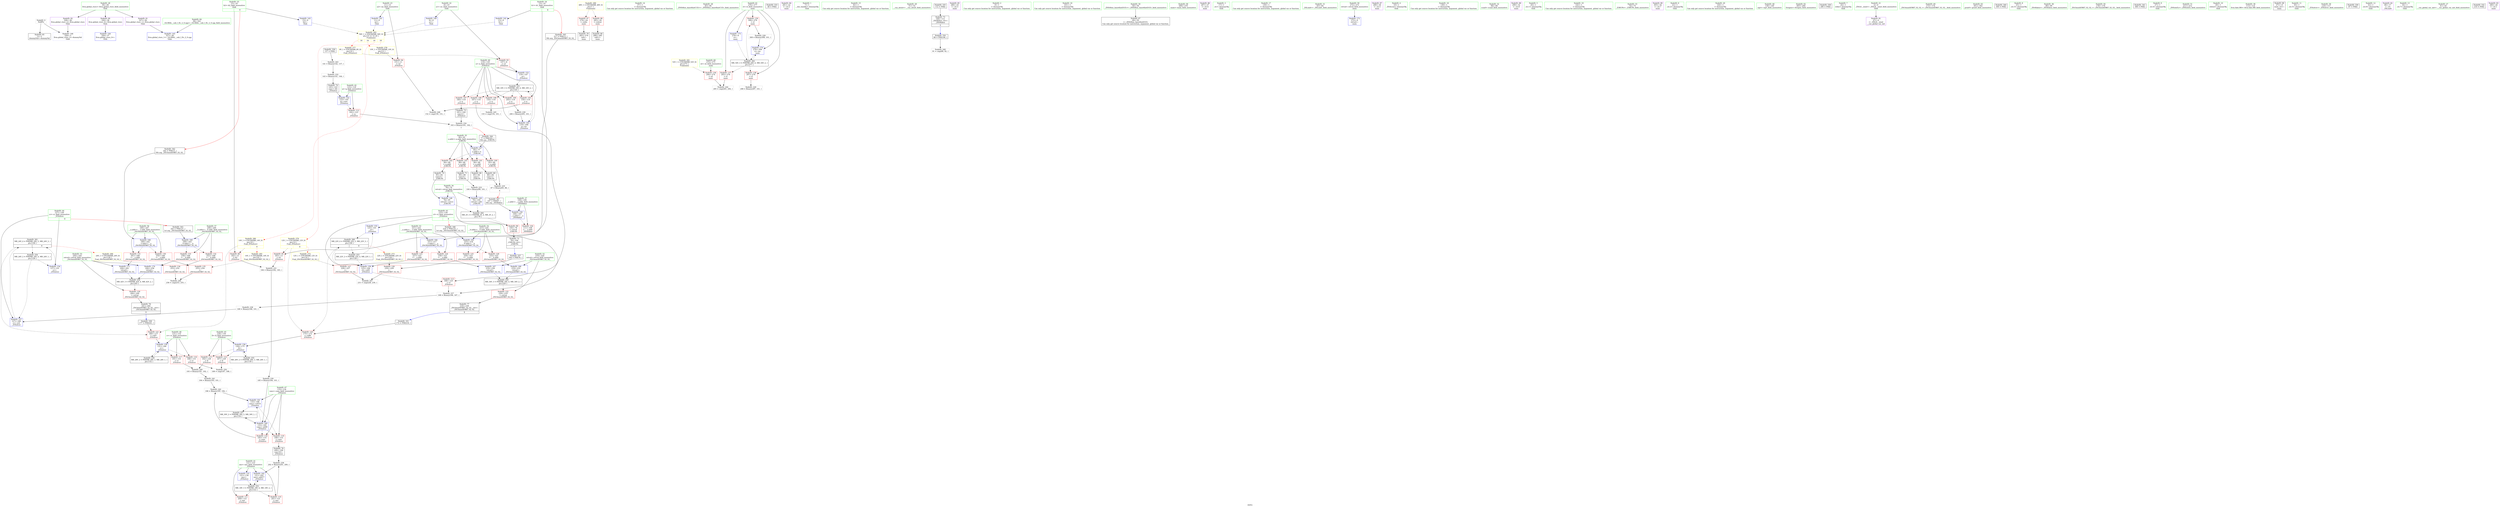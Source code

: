 digraph "SVFG" {
	label="SVFG";

	Node0x5628cc4ac730 [shape=record,color=grey,label="{NodeID: 0\nNullPtr}"];
	Node0x5628cc4ac730 -> Node0x5628cc4c8d60[style=solid];
	Node0x5628cc4ac730 -> Node0x5628cc4ce160[style=solid];
	Node0x5628cc4f45f0 [shape=record,color=black,label="{NodeID: 346\n218 = PHI(125, )\n1st arg _ZSt3maxIiERKT_S2_S2_ }"];
	Node0x5628cc4f45f0 -> Node0x5628cc4cf100[style=solid];
	Node0x5628cc4c6ec0 [shape=record,color=red,label="{NodeID: 97\n279\<--24\n\<--stdin\nmain\n}"];
	Node0x5628cc4c6ec0 -> Node0x5628cc4c9920[style=solid];
	Node0x5628cc4c4e00 [shape=record,color=green,label="{NodeID: 14\n37\<--1\n\<--dummyObj\nCan only get source location for instruction, argument, global var or function.}"];
	Node0x5628cc4e3430 [shape=record,color=yellow,style=double,label="{NodeID: 277\n8V_1 = ENCHI(MR_8V_0)\npts\{10 \}\nFun[_Z5Solvev]}"];
	Node0x5628cc4e3430 -> Node0x5628cc4ca510[style=dashed];
	Node0x5628cc4c7a20 [shape=record,color=red,label="{NodeID: 111\n209\<--121\n\<--ans\n_Z5Solvev\n}"];
	Node0x5628cc4c5c00 [shape=record,color=green,label="{NodeID: 28\n45\<--46\n_ZNSt8ios_base4InitC1Ev\<--_ZNSt8ios_base4InitC1Ev_field_insensitive\n}"];
	Node0x5628cc4e40d0 [shape=record,color=yellow,style=double,label="{NodeID: 291\n52V_1 = ENCHI(MR_52V_0)\npts\{275 \}\nFun[main]}"];
	Node0x5628cc4e40d0 -> Node0x5628cc4cd820[style=dashed];
	Node0x5628cc4ccf30 [shape=record,color=red,label="{NodeID: 125\n229\<--223\n\<--__b.addr\n_ZSt3maxIiERKT_S2_S2_\n}"];
	Node0x5628cc4ccf30 -> Node0x5628cc4cd1a0[style=solid];
	Node0x5628cc4c6910 [shape=record,color=green,label="{NodeID: 42\n123\<--124\nq\<--q_field_insensitive\n_Z5Solvev\n}"];
	Node0x5628cc4c6910 -> Node0x5628cc4c7af0[style=solid];
	Node0x5628cc4c6910 -> Node0x5628cc4ce670[style=solid];
	Node0x5628cc4cda90 [shape=record,color=red,label="{NodeID: 139\n308\<--276\n\<--it\nmain\n}"];
	Node0x5628cc4cda90 -> Node0x5628cc4d36a0[style=solid];
	Node0x5628cc4c8550 [shape=record,color=green,label="{NodeID: 56\n246\<--247\n__a.addr\<--__a.addr_field_insensitive\n_ZSt3minIiERKT_S2_S2_\n}"];
	Node0x5628cc4c8550 -> Node0x5628cc4cd340[style=solid];
	Node0x5628cc4c8550 -> Node0x5628cc4cd410[style=solid];
	Node0x5628cc4c8550 -> Node0x5628cc4cf370[style=solid];
	Node0x5628cc4d42a0 [shape=record,color=grey,label="{NodeID: 236\n169 = Binary(168, 101, )\n}"];
	Node0x5628cc4d42a0 -> Node0x5628cc4cea80[style=solid];
	Node0x5628cc4ce740 [shape=record,color=blue,label="{NodeID: 153\n119\<--147\na\<--\n_Z5Solvev\n}"];
	Node0x5628cc4ce740 -> Node0x5628cc4dd100[style=dashed];
	Node0x5628cc4c91d0 [shape=record,color=black,label="{NodeID: 70\n95\<--94\nconv2\<--\n_Z3RUPe\n}"];
	Node0x5628cc4c91d0 -> Node0x5628cc4ce330[style=solid];
	Node0x5628cc4f3340 [shape=record,color=black,label="{NodeID: 333\n48 = PHI()\n}"];
	Node0x5628cc4d57a0 [shape=record,color=grey,label="{NodeID: 250\n189 = cmp(187, 188, )\n}"];
	Node0x5628cc4cf2a0 [shape=record,color=blue,label="{NodeID: 167\n219\<--236\nretval\<--\n_ZSt3maxIiERKT_S2_S2_\n}"];
	Node0x5628cc4cf2a0 -> Node0x5628cc4df900[style=dashed];
	Node0x5628cc4c9d30 [shape=record,color=purple,label="{NodeID: 84\n281\<--22\n\<--.str.2\nmain\n}"];
	Node0x5628cc4c3ed0 [shape=record,color=green,label="{NodeID: 1\n7\<--1\n__dso_handle\<--dummyObj\nGlob }"];
	Node0x5628cc4f4730 [shape=record,color=black,label="{NodeID: 347\n107 = PHI(87, )\n0th arg _ZSt4fabse }"];
	Node0x5628cc4f4730 -> Node0x5628cc4ce4d0[style=solid];
	Node0x5628cc4e1200 [shape=record,color=black,label="{NodeID: 264\nMR_2V_3 = PHI(MR_2V_4, MR_2V_2, )\npts\{79 \}\n}"];
	Node0x5628cc4e1200 -> Node0x5628cc4c7060[style=dashed];
	Node0x5628cc4c6f90 [shape=record,color=red,label="{NodeID: 98\n285\<--29\n\<--stdout\nmain\n}"];
	Node0x5628cc4c6f90 -> Node0x5628cc4c99f0[style=solid];
	Node0x5628cc4c4f00 [shape=record,color=green,label="{NodeID: 15\n92\<--1\n\<--dummyObj\nCan only get source location for instruction, argument, global var or function.}"];
	Node0x5628cc4e3540 [shape=record,color=yellow,style=double,label="{NodeID: 278\n10V_1 = ENCHI(MR_10V_0)\npts\{12 \}\nFun[_Z5Solvev]}"];
	Node0x5628cc4e3540 -> Node0x5628cc4ca5e0[style=dashed];
	Node0x5628cc4c7af0 [shape=record,color=red,label="{NodeID: 112\n162\<--123\n\<--q\n_Z5Solvev\n}"];
	Node0x5628cc4c7af0 -> Node0x5628cc4d3fa0[style=solid];
	Node0x5628cc4c5d00 [shape=record,color=green,label="{NodeID: 29\n51\<--52\n__cxa_atexit\<--__cxa_atexit_field_insensitive\n}"];
	Node0x5628cc4cd000 [shape=record,color=red,label="{NodeID: 126\n233\<--223\n\<--__b.addr\n_ZSt3maxIiERKT_S2_S2_\n}"];
	Node0x5628cc4cd000 -> Node0x5628cc4cf1d0[style=solid];
	Node0x5628cc4c69e0 [shape=record,color=green,label="{NodeID: 43\n125\<--126\ncl\<--cl_field_insensitive\n_Z5Solvev\n|{|<s3>8}}"];
	Node0x5628cc4c69e0 -> Node0x5628cc4c7bc0[style=solid];
	Node0x5628cc4c69e0 -> Node0x5628cc4ce8e0[style=solid];
	Node0x5628cc4c69e0 -> Node0x5628cc4ce9b0[style=solid];
	Node0x5628cc4c69e0:s3 -> Node0x5628cc4f45f0[style=solid,color=red];
	Node0x5628cc4cdb60 [shape=record,color=blue,label="{NodeID: 140\n8\<--9\na1\<--\nGlob }"];
	Node0x5628cc4cdb60 -> Node0x5628cc4e4290[style=dashed];
	Node0x5628cc4c8620 [shape=record,color=green,label="{NodeID: 57\n248\<--249\n__b.addr\<--__b.addr_field_insensitive\n_ZSt3minIiERKT_S2_S2_\n}"];
	Node0x5628cc4c8620 -> Node0x5628cc4cd4e0[style=solid];
	Node0x5628cc4c8620 -> Node0x5628cc4cd5b0[style=solid];
	Node0x5628cc4c8620 -> Node0x5628cc4cf440[style=solid];
	Node0x5628cc4d4420 [shape=record,color=grey,label="{NodeID: 237\n168 = Binary(166, 167, )\n}"];
	Node0x5628cc4d4420 -> Node0x5628cc4d42a0[style=solid];
	Node0x5628cc4ce810 [shape=record,color=blue,label="{NodeID: 154\n127\<--101\ncr\<--\n_Z5Solvev\n}"];
	Node0x5628cc4ce810 -> Node0x5628cc4e0300[style=dashed];
	Node0x5628cc4c92a0 [shape=record,color=black,label="{NodeID: 71\n99\<--98\nconv3\<--\n_Z3RUPe\n}"];
	Node0x5628cc4c92a0 -> Node0x5628cc4d3e20[style=solid];
	Node0x5628cc4f3410 [shape=record,color=black,label="{NodeID: 334\n88 = PHI(106, )\n}"];
	Node0x5628cc4f3410 -> Node0x5628cc4d5620[style=solid];
	Node0x5628cc4dd100 [shape=record,color=black,label="{NodeID: 251\nMR_16V_3 = PHI(MR_16V_4, MR_16V_2, )\npts\{120 \}\n}"];
	Node0x5628cc4dd100 -> Node0x5628cc4c7540[style=dashed];
	Node0x5628cc4dd100 -> Node0x5628cc4c7610[style=dashed];
	Node0x5628cc4dd100 -> Node0x5628cc4c76e0[style=dashed];
	Node0x5628cc4dd100 -> Node0x5628cc4c77b0[style=dashed];
	Node0x5628cc4dd100 -> Node0x5628cc4c7880[style=dashed];
	Node0x5628cc4dd100 -> Node0x5628cc4cef60[style=dashed];
	Node0x5628cc4cf370 [shape=record,color=blue,label="{NodeID: 168\n246\<--242\n__a.addr\<--__a\n_ZSt3minIiERKT_S2_S2_\n}"];
	Node0x5628cc4cf370 -> Node0x5628cc4cd340[style=dashed];
	Node0x5628cc4cf370 -> Node0x5628cc4cd410[style=dashed];
	Node0x5628cc4c9e00 [shape=record,color=purple,label="{NodeID: 85\n286\<--25\n\<--.str.3\nmain\n}"];
	Node0x5628cc4c3f60 [shape=record,color=green,label="{NodeID: 2\n9\<--1\n\<--dummyObj\nCan only get source location for instruction, argument, global var or function.}"];
	Node0x5628cc4e1700 [shape=record,color=yellow,style=double,label="{NodeID: 265\n14V_1 = ENCHI(MR_14V_0)\npts\{16 \}\nFun[_ZSt3minIiERKT_S2_S2_]}"];
	Node0x5628cc4e1700 -> Node0x5628cc4cd750[style=dashed];
	Node0x5628cc4c7060 [shape=record,color=red,label="{NodeID: 99\n104\<--78\n\<--retval\n_Z3RUPe\n}"];
	Node0x5628cc4c7060 -> Node0x5628cc4c9370[style=solid];
	Node0x5628cc4c5000 [shape=record,color=green,label="{NodeID: 16\n101\<--1\n\<--dummyObj\nCan only get source location for instruction, argument, global var or function.}"];
	Node0x5628cc4e3620 [shape=record,color=yellow,style=double,label="{NodeID: 279\n12V_1 = ENCHI(MR_12V_0)\npts\{14 \}\nFun[_Z5Solvev]|{|<s2>8}}"];
	Node0x5628cc4e3620 -> Node0x5628cc4ca6b0[style=dashed];
	Node0x5628cc4e3620 -> Node0x5628cc4ccb20[style=dashed];
	Node0x5628cc4e3620:s2 -> Node0x5628cc4e2fa0[style=dashed,color=red];
	Node0x5628cc4c7bc0 [shape=record,color=red,label="{NodeID: 113\n166\<--125\n\<--cl\n_Z5Solvev\n}"];
	Node0x5628cc4c7bc0 -> Node0x5628cc4d4420[style=solid];
	Node0x5628cc4c5e00 [shape=record,color=green,label="{NodeID: 30\n50\<--56\n_ZNSt8ios_base4InitD1Ev\<--_ZNSt8ios_base4InitD1Ev_field_insensitive\n}"];
	Node0x5628cc4c5e00 -> Node0x5628cc4c8f30[style=solid];
	Node0x5628cc4e4290 [shape=record,color=yellow,style=double,label="{NodeID: 293\n56V_1 = ENCHI(MR_56V_0)\npts\{10 12 14 16 \}\nFun[main]|{<s0>16|<s1>16|<s2>16|<s3>16}}"];
	Node0x5628cc4e4290:s0 -> Node0x5628cc4e3430[style=dashed,color=red];
	Node0x5628cc4e4290:s1 -> Node0x5628cc4e3540[style=dashed,color=red];
	Node0x5628cc4e4290:s2 -> Node0x5628cc4e3620[style=dashed,color=red];
	Node0x5628cc4e4290:s3 -> Node0x5628cc4e3700[style=dashed,color=red];
	Node0x5628cc4cd0d0 [shape=record,color=red,label="{NodeID: 127\n228\<--227\n\<--\n_ZSt3maxIiERKT_S2_S2_\n}"];
	Node0x5628cc4cd0d0 -> Node0x5628cc4d5320[style=solid];
	Node0x5628cc4c6ab0 [shape=record,color=green,label="{NodeID: 44\n127\<--128\ncr\<--cr_field_insensitive\n_Z5Solvev\n|{|<s2>9}}"];
	Node0x5628cc4c6ab0 -> Node0x5628cc4ce810[style=solid];
	Node0x5628cc4c6ab0 -> Node0x5628cc4cea80[style=solid];
	Node0x5628cc4c6ab0:s2 -> Node0x5628cc4f4270[style=solid,color=red];
	Node0x5628cc4cdc60 [shape=record,color=blue,label="{NodeID: 141\n11\<--9\na2\<--\nGlob }"];
	Node0x5628cc4cdc60 -> Node0x5628cc4e4290[style=dashed];
	Node0x5628cc4c86f0 [shape=record,color=green,label="{NodeID: 58\n269\<--270\nmain\<--main_field_insensitive\n}"];
	Node0x5628cc4d45a0 [shape=record,color=grey,label="{NodeID: 238\n202 = Binary(201, 200, )\n}"];
	Node0x5628cc4d45a0 -> Node0x5628cc4cee90[style=solid];
	Node0x5628cc4ce8e0 [shape=record,color=blue,label="{NodeID: 155\n125\<--101\ncl\<--\n_Z5Solvev\n}"];
	Node0x5628cc4ce8e0 -> Node0x5628cc4dfe00[style=dashed];
	Node0x5628cc4c9370 [shape=record,color=black,label="{NodeID: 72\n76\<--104\n_Z3RUPe_ret\<--\n_Z3RUPe\n|{<s0>7}}"];
	Node0x5628cc4c9370:s0 -> Node0x5628cc4f3710[style=solid,color=blue];
	Node0x5628cc4f3570 [shape=record,color=black,label="{NodeID: 335\n112 = PHI()\n}"];
	Node0x5628cc4f3570 -> Node0x5628cc4c9440[style=solid];
	Node0x5628cc4dd600 [shape=record,color=black,label="{NodeID: 252\nMR_18V_3 = PHI(MR_18V_4, MR_18V_2, )\npts\{122 \}\n}"];
	Node0x5628cc4dd600 -> Node0x5628cc4c7950[style=dashed];
	Node0x5628cc4dd600 -> Node0x5628cc4c7a20[style=dashed];
	Node0x5628cc4dd600 -> Node0x5628cc4cee90[style=dashed];
	Node0x5628cc4cf440 [shape=record,color=blue,label="{NodeID: 169\n248\<--243\n__b.addr\<--__b\n_ZSt3minIiERKT_S2_S2_\n}"];
	Node0x5628cc4cf440 -> Node0x5628cc4cd4e0[style=dashed];
	Node0x5628cc4cf440 -> Node0x5628cc4cd5b0[style=dashed];
	Node0x5628cc4c9ed0 [shape=record,color=purple,label="{NodeID: 86\n287\<--27\n\<--.str.4\nmain\n}"];
	Node0x5628cc4c3ff0 [shape=record,color=green,label="{NodeID: 3\n17\<--1\n.str\<--dummyObj\nGlob }"];
	Node0x5628cc4e2220 [shape=record,color=yellow,style=double,label="{NodeID: 266\n24V_1 = ENCHI(MR_24V_0)\npts\{128 \}\nFun[_ZSt3minIiERKT_S2_S2_]}"];
	Node0x5628cc4e2220 -> Node0x5628cc4cd680[style=dashed];
	Node0x5628cc4c7130 [shape=record,color=red,label="{NodeID: 100\n83\<--80\n\<--a.addr\n_Z3RUPe\n}"];
	Node0x5628cc4c7130 -> Node0x5628cc4d4120[style=solid];
	Node0x5628cc4c5100 [shape=record,color=green,label="{NodeID: 17\n136\<--1\n\<--dummyObj\nCan only get source location for instruction, argument, global var or function.}"];
	Node0x5628cc4e3700 [shape=record,color=yellow,style=double,label="{NodeID: 280\n14V_1 = ENCHI(MR_14V_0)\npts\{16 \}\nFun[_Z5Solvev]|{|<s2>9}}"];
	Node0x5628cc4e3700 -> Node0x5628cc4c6df0[style=dashed];
	Node0x5628cc4e3700 -> Node0x5628cc4ccbf0[style=dashed];
	Node0x5628cc4e3700:s2 -> Node0x5628cc4e1700[style=dashed,color=red];
	Node0x5628cc4c7c90 [shape=record,color=red,label="{NodeID: 114\n187\<--129\n\<--ll\n_Z5Solvev\n}"];
	Node0x5628cc4c7c90 -> Node0x5628cc4d57a0[style=solid];
	Node0x5628cc4c5f00 [shape=record,color=green,label="{NodeID: 31\n63\<--64\n_Z4Loadv\<--_Z4Loadv_field_insensitive\n}"];
	Node0x5628cc4cd1a0 [shape=record,color=red,label="{NodeID: 128\n230\<--229\n\<--\n_ZSt3maxIiERKT_S2_S2_\n}"];
	Node0x5628cc4cd1a0 -> Node0x5628cc4d5320[style=solid];
	Node0x5628cc4c6b80 [shape=record,color=green,label="{NodeID: 45\n129\<--130\nll\<--ll_field_insensitive\n_Z5Solvev\n}"];
	Node0x5628cc4c6b80 -> Node0x5628cc4c7c90[style=solid];
	Node0x5628cc4c6b80 -> Node0x5628cc4c7d60[style=solid];
	Node0x5628cc4c6b80 -> Node0x5628cc4ceb50[style=solid];
	Node0x5628cc4cdd60 [shape=record,color=blue,label="{NodeID: 142\n13\<--9\nb1\<--\nGlob }"];
	Node0x5628cc4cdd60 -> Node0x5628cc4e4290[style=dashed];
	Node0x5628cc4c87f0 [shape=record,color=green,label="{NodeID: 59\n272\<--273\nretval\<--retval_field_insensitive\nmain\n}"];
	Node0x5628cc4c87f0 -> Node0x5628cc4cf6b0[style=solid];
	Node0x5628cc4d4720 [shape=record,color=grey,label="{NodeID: 239\n206 = Binary(205, 101, )\n}"];
	Node0x5628cc4d4720 -> Node0x5628cc4cef60[style=solid];
	Node0x5628cc4ce9b0 [shape=record,color=blue,label="{NodeID: 156\n125\<--164\ncl\<--call4\n_Z5Solvev\n}"];
	Node0x5628cc4ce9b0 -> Node0x5628cc4c7bc0[style=dashed];
	Node0x5628cc4ce9b0 -> Node0x5628cc4dfe00[style=dashed];
	Node0x5628cc4c9440 [shape=record,color=black,label="{NodeID: 73\n106\<--112\n_ZSt4fabse_ret\<--\n_ZSt4fabse\n|{<s0>4}}"];
	Node0x5628cc4c9440:s0 -> Node0x5628cc4f3410[style=solid,color=blue];
	Node0x5628cc4f3640 [shape=record,color=black,label="{NodeID: 336\n137 = PHI()\n}"];
	Node0x5628cc4f3640 -> Node0x5628cc4d4d20[style=solid];
	Node0x5628cc4ddb00 [shape=record,color=black,label="{NodeID: 253\nMR_22V_2 = PHI(MR_22V_4, MR_22V_1, )\npts\{126 \}\n}"];
	Node0x5628cc4ddb00 -> Node0x5628cc4ce8e0[style=dashed];
	Node0x5628cc4ddb00 -> Node0x5628cc4ce9b0[style=dashed];
	Node0x5628cc4cf510 [shape=record,color=blue,label="{NodeID: 170\n244\<--258\nretval\<--\n_ZSt3minIiERKT_S2_S2_\n}"];
	Node0x5628cc4cf510 -> Node0x5628cc4df400[style=dashed];
	Node0x5628cc4c9fa0 [shape=record,color=purple,label="{NodeID: 87\n289\<--30\n\<--.str.5\nmain\n}"];
	Node0x5628cc4c4080 [shape=record,color=green,label="{NodeID: 4\n19\<--1\n_ZSt4cout\<--dummyObj\nGlob }"];
	Node0x5628cc4c7200 [shape=record,color=red,label="{NodeID: 101\n84\<--80\n\<--a.addr\n_Z3RUPe\n}"];
	Node0x5628cc4c7200 -> Node0x5628cc4c9030[style=solid];
	Node0x5628cc4c7200 -> Node0x5628cc4c9100[style=solid];
	Node0x5628cc4c5200 [shape=record,color=green,label="{NodeID: 18\n138\<--1\n\<--dummyObj\nCan only get source location for instruction, argument, global var or function.}"];
	Node0x5628cc4c7d60 [shape=record,color=red,label="{NodeID: 115\n192\<--129\n\<--ll\n_Z5Solvev\n}"];
	Node0x5628cc4c7d60 -> Node0x5628cc4d48a0[style=solid];
	Node0x5628cc4c6000 [shape=record,color=green,label="{NodeID: 32\n68\<--69\nscanf\<--scanf_field_insensitive\n}"];
	Node0x5628cc4cd270 [shape=record,color=red,label="{NodeID: 129\n264\<--244\n\<--retval\n_ZSt3minIiERKT_S2_S2_\n}"];
	Node0x5628cc4cd270 -> Node0x5628cc4c9850[style=solid];
	Node0x5628cc4c6c50 [shape=record,color=green,label="{NodeID: 46\n131\<--132\nrr\<--rr_field_insensitive\n_Z5Solvev\n}"];
	Node0x5628cc4c6c50 -> Node0x5628cc4cc7e0[style=solid];
	Node0x5628cc4c6c50 -> Node0x5628cc4cc8b0[style=solid];
	Node0x5628cc4c6c50 -> Node0x5628cc4cec20[style=solid];
	Node0x5628cc4cde60 [shape=record,color=blue,label="{NodeID: 143\n15\<--9\nb2\<--\nGlob }"];
	Node0x5628cc4cde60 -> Node0x5628cc4e4290[style=dashed];
	Node0x5628cc4c88c0 [shape=record,color=green,label="{NodeID: 60\n274\<--275\nnt\<--nt_field_insensitive\nmain\n}"];
	Node0x5628cc4c88c0 -> Node0x5628cc4cd820[style=solid];
	Node0x5628cc4d48a0 [shape=record,color=grey,label="{NodeID: 240\n193 = Binary(191, 192, )\n}"];
	Node0x5628cc4d48a0 -> Node0x5628cc4d4a20[style=solid];
	Node0x5628cc4cea80 [shape=record,color=blue,label="{NodeID: 157\n127\<--169\ncr\<--sub\n_Z5Solvev\n}"];
	Node0x5628cc4cea80 -> Node0x5628cc4e0300[style=dashed];
	Node0x5628cc4c9510 [shape=record,color=black,label="{NodeID: 74\n145\<--143\nconv\<--div\n_Z5Solvev\n}"];
	Node0x5628cc4c9510 -> Node0x5628cc4ce670[style=solid];
	Node0x5628cc4f3710 [shape=record,color=black,label="{NodeID: 337\n164 = PHI(76, )\n}"];
	Node0x5628cc4f3710 -> Node0x5628cc4ce9b0[style=solid];
	Node0x5628cc4de000 [shape=record,color=black,label="{NodeID: 254\nMR_24V_2 = PHI(MR_24V_4, MR_24V_1, )\npts\{128 \}\n}"];
	Node0x5628cc4de000 -> Node0x5628cc4ce810[style=dashed];
	Node0x5628cc4de000 -> Node0x5628cc4cea80[style=dashed];
	Node0x5628cc4cf5e0 [shape=record,color=blue,label="{NodeID: 171\n244\<--261\nretval\<--\n_ZSt3minIiERKT_S2_S2_\n}"];
	Node0x5628cc4cf5e0 -> Node0x5628cc4df400[style=dashed];
	Node0x5628cc4ca070 [shape=record,color=purple,label="{NodeID: 88\n299\<--32\n\<--.str.6\nmain\n}"];
	Node0x5628cc4c48c0 [shape=record,color=green,label="{NodeID: 5\n20\<--1\n.str.1\<--dummyObj\nGlob }"];
	Node0x5628cc4c72d0 [shape=record,color=red,label="{NodeID: 102\n94\<--80\n\<--a.addr\n_Z3RUPe\n}"];
	Node0x5628cc4c72d0 -> Node0x5628cc4c91d0[style=solid];
	Node0x5628cc4c5300 [shape=record,color=green,label="{NodeID: 19\n142\<--1\n\<--dummyObj\nCan only get source location for instruction, argument, global var or function.}"];
	Node0x5628cc4cc7e0 [shape=record,color=red,label="{NodeID: 116\n188\<--131\n\<--rr\n_Z5Solvev\n}"];
	Node0x5628cc4cc7e0 -> Node0x5628cc4d57a0[style=solid];
	Node0x5628cc4c6100 [shape=record,color=green,label="{NodeID: 33\n74\<--75\n_Z3RUPe\<--_Z3RUPe_field_insensitive\n}"];
	Node0x5628cc4cd340 [shape=record,color=red,label="{NodeID: 130\n254\<--246\n\<--__a.addr\n_ZSt3minIiERKT_S2_S2_\n}"];
	Node0x5628cc4cd340 -> Node0x5628cc4cd750[style=solid];
	Node0x5628cc4c6d20 [shape=record,color=green,label="{NodeID: 47\n133\<--134\ncans\<--cans_field_insensitive\n_Z5Solvev\n}"];
	Node0x5628cc4c6d20 -> Node0x5628cc4cc980[style=solid];
	Node0x5628cc4c6d20 -> Node0x5628cc4cca50[style=solid];
	Node0x5628cc4c6d20 -> Node0x5628cc4cecf0[style=solid];
	Node0x5628cc4c6d20 -> Node0x5628cc4cedc0[style=solid];
	Node0x5628cc4cdf60 [shape=record,color=blue,label="{NodeID: 144\n326\<--37\nllvm.global_ctors_0\<--\nGlob }"];
	Node0x5628cc4c8990 [shape=record,color=green,label="{NodeID: 61\n276\<--277\nit\<--it_field_insensitive\nmain\n}"];
	Node0x5628cc4c8990 -> Node0x5628cc4cd8f0[style=solid];
	Node0x5628cc4c8990 -> Node0x5628cc4cd9c0[style=solid];
	Node0x5628cc4c8990 -> Node0x5628cc4cda90[style=solid];
	Node0x5628cc4c8990 -> Node0x5628cc4cf780[style=solid];
	Node0x5628cc4c8990 -> Node0x5628cc4cf850[style=solid];
	Node0x5628cc4d4a20 [shape=record,color=grey,label="{NodeID: 241\n194 = Binary(193, 101, )\n}"];
	Node0x5628cc4d4a20 -> Node0x5628cc4d4ba0[style=solid];
	Node0x5628cc4ceb50 [shape=record,color=blue,label="{NodeID: 158\n129\<--175\nll\<--\n_Z5Solvev\n}"];
	Node0x5628cc4ceb50 -> Node0x5628cc4c7c90[style=dashed];
	Node0x5628cc4ceb50 -> Node0x5628cc4c7d60[style=dashed];
	Node0x5628cc4ceb50 -> Node0x5628cc4de500[style=dashed];
	Node0x5628cc4c95e0 [shape=record,color=black,label="{NodeID: 75\n161\<--160\nconv2\<--\n_Z5Solvev\n}"];
	Node0x5628cc4c95e0 -> Node0x5628cc4d3fa0[style=solid];
	Node0x5628cc4f38b0 [shape=record,color=black,label="{NodeID: 338\n177 = PHI(241, )\n}"];
	Node0x5628cc4f38b0 -> Node0x5628cc4ccbf0[style=solid];
	Node0x5628cc4de500 [shape=record,color=black,label="{NodeID: 255\nMR_26V_2 = PHI(MR_26V_3, MR_26V_1, )\npts\{130 \}\n}"];
	Node0x5628cc4de500 -> Node0x5628cc4ceb50[style=dashed];
	Node0x5628cc4cf6b0 [shape=record,color=blue,label="{NodeID: 172\n272\<--9\nretval\<--\nmain\n}"];
	Node0x5628cc4ca140 [shape=record,color=purple,label="{NodeID: 89\n305\<--34\n\<--.str.7\nmain\n}"];
	Node0x5628cc4c4950 [shape=record,color=green,label="{NodeID: 6\n22\<--1\n.str.2\<--dummyObj\nGlob }"];
	Node0x5628cc4c73a0 [shape=record,color=red,label="{NodeID: 103\n98\<--80\n\<--a.addr\n_Z3RUPe\n}"];
	Node0x5628cc4c73a0 -> Node0x5628cc4c92a0[style=solid];
	Node0x5628cc4c5400 [shape=record,color=green,label="{NodeID: 20\n144\<--1\n\<--dummyObj\nCan only get source location for instruction, argument, global var or function.}"];
	Node0x5628cc4cc8b0 [shape=record,color=red,label="{NodeID: 117\n191\<--131\n\<--rr\n_Z5Solvev\n}"];
	Node0x5628cc4cc8b0 -> Node0x5628cc4d48a0[style=solid];
	Node0x5628cc4c6200 [shape=record,color=green,label="{NodeID: 34\n78\<--79\nretval\<--retval_field_insensitive\n_Z3RUPe\n}"];
	Node0x5628cc4c6200 -> Node0x5628cc4c7060[style=solid];
	Node0x5628cc4c6200 -> Node0x5628cc4ce330[style=solid];
	Node0x5628cc4c6200 -> Node0x5628cc4ce400[style=solid];
	Node0x5628cc4cd410 [shape=record,color=red,label="{NodeID: 131\n261\<--246\n\<--__a.addr\n_ZSt3minIiERKT_S2_S2_\n}"];
	Node0x5628cc4cd410 -> Node0x5628cc4cf5e0[style=solid];
	Node0x5628cc4c7e10 [shape=record,color=green,label="{NodeID: 48\n139\<--140\nsqrt\<--sqrt_field_insensitive\n}"];
	Node0x5628cc4d36a0 [shape=record,color=grey,label="{NodeID: 228\n309 = Binary(308, 101, )\n}"];
	Node0x5628cc4d36a0 -> Node0x5628cc4cf850[style=solid];
	Node0x5628cc4ce060 [shape=record,color=blue,label="{NodeID: 145\n327\<--38\nllvm.global_ctors_1\<--_GLOBAL__sub_I_ftc_2_0.cpp\nGlob }"];
	Node0x5628cc4c8a60 [shape=record,color=green,label="{NodeID: 62\n283\<--284\nfreopen\<--freopen_field_insensitive\n}"];
	Node0x5628cc4d4ba0 [shape=record,color=grey,label="{NodeID: 242\n196 = Binary(195, 194, )\n}"];
	Node0x5628cc4d4ba0 -> Node0x5628cc4cedc0[style=solid];
	Node0x5628cc4cec20 [shape=record,color=blue,label="{NodeID: 159\n131\<--180\nrr\<--\n_Z5Solvev\n}"];
	Node0x5628cc4cec20 -> Node0x5628cc4cc7e0[style=dashed];
	Node0x5628cc4cec20 -> Node0x5628cc4cc8b0[style=dashed];
	Node0x5628cc4cec20 -> Node0x5628cc4dea00[style=dashed];
	Node0x5628cc4c96b0 [shape=record,color=black,label="{NodeID: 76\n200\<--199\nconv16\<--\n_Z5Solvev\n}"];
	Node0x5628cc4c96b0 -> Node0x5628cc4d45a0[style=solid];
	Node0x5628cc4f3c30 [shape=record,color=black,label="{NodeID: 339\n290 = PHI()\n}"];
	Node0x5628cc4dea00 [shape=record,color=black,label="{NodeID: 256\nMR_28V_2 = PHI(MR_28V_3, MR_28V_1, )\npts\{132 \}\n}"];
	Node0x5628cc4dea00 -> Node0x5628cc4cec20[style=dashed];
	Node0x5628cc4cf780 [shape=record,color=blue,label="{NodeID: 173\n276\<--9\nit\<--\nmain\n}"];
	Node0x5628cc4cf780 -> Node0x5628cc4e0800[style=dashed];
	Node0x5628cc4ca210 [shape=record,color=purple,label="{NodeID: 90\n326\<--36\nllvm.global_ctors_0\<--llvm.global_ctors\nGlob }"];
	Node0x5628cc4ca210 -> Node0x5628cc4cdf60[style=solid];
	Node0x5628cc4c49e0 [shape=record,color=green,label="{NodeID: 7\n24\<--1\nstdin\<--dummyObj\nGlob }"];
	Node0x5628cc4c7470 [shape=record,color=red,label="{NodeID: 104\n111\<--108\n\<--__x.addr\n_ZSt4fabse\n}"];
	Node0x5628cc4c5500 [shape=record,color=green,label="{NodeID: 21\n4\<--6\n_ZStL8__ioinit\<--_ZStL8__ioinit_field_insensitive\nGlob }"];
	Node0x5628cc4c5500 -> Node0x5628cc4c9ac0[style=solid];
	Node0x5628cc4cc980 [shape=record,color=red,label="{NodeID: 118\n195\<--133\n\<--cans\n_Z5Solvev\n}"];
	Node0x5628cc4cc980 -> Node0x5628cc4d4ba0[style=solid];
	Node0x5628cc4c62d0 [shape=record,color=green,label="{NodeID: 35\n80\<--81\na.addr\<--a.addr_field_insensitive\n_Z3RUPe\n}"];
	Node0x5628cc4c62d0 -> Node0x5628cc4c7130[style=solid];
	Node0x5628cc4c62d0 -> Node0x5628cc4c7200[style=solid];
	Node0x5628cc4c62d0 -> Node0x5628cc4c72d0[style=solid];
	Node0x5628cc4c62d0 -> Node0x5628cc4c73a0[style=solid];
	Node0x5628cc4c62d0 -> Node0x5628cc4ce260[style=solid];
	Node0x5628cc4cd4e0 [shape=record,color=red,label="{NodeID: 132\n252\<--248\n\<--__b.addr\n_ZSt3minIiERKT_S2_S2_\n}"];
	Node0x5628cc4cd4e0 -> Node0x5628cc4cd680[style=solid];
	Node0x5628cc4c7f10 [shape=record,color=green,label="{NodeID: 49\n173\<--174\n_ZSt3maxIiERKT_S2_S2_\<--_ZSt3maxIiERKT_S2_S2__field_insensitive\n}"];
	Node0x5628cc4d3820 [shape=record,color=grey,label="{NodeID: 229\n298 = Binary(297, 101, )\n}"];
	Node0x5628cc4ce160 [shape=record,color=blue, style = dotted,label="{NodeID: 146\n328\<--3\nllvm.global_ctors_2\<--dummyVal\nGlob }"];
	Node0x5628cc4c8b60 [shape=record,color=green,label="{NodeID: 63\n301\<--302\nprintf\<--printf_field_insensitive\n}"];
	Node0x5628cc4d4d20 [shape=record,color=grey,label="{NodeID: 243\n141 = Binary(142, 137, )\n}"];
	Node0x5628cc4d4d20 -> Node0x5628cc4d3ca0[style=solid];
	Node0x5628cc4cecf0 [shape=record,color=blue,label="{NodeID: 160\n133\<--185\ncans\<--add9\n_Z5Solvev\n}"];
	Node0x5628cc4cecf0 -> Node0x5628cc4cc980[style=dashed];
	Node0x5628cc4cecf0 -> Node0x5628cc4cca50[style=dashed];
	Node0x5628cc4cecf0 -> Node0x5628cc4cedc0[style=dashed];
	Node0x5628cc4cecf0 -> Node0x5628cc4def00[style=dashed];
	Node0x5628cc4c9780 [shape=record,color=black,label="{NodeID: 77\n216\<--239\n_ZSt3maxIiERKT_S2_S2__ret\<--\n_ZSt3maxIiERKT_S2_S2_\n|{<s0>8}}"];
	Node0x5628cc4c9780:s0 -> Node0x5628cc4f3080[style=solid,color=blue];
	Node0x5628cc4f3d30 [shape=record,color=black,label="{NodeID: 340\n300 = PHI()\n}"];
	Node0x5628cc4def00 [shape=record,color=black,label="{NodeID: 257\nMR_30V_2 = PHI(MR_30V_5, MR_30V_1, )\npts\{134 \}\n}"];
	Node0x5628cc4def00 -> Node0x5628cc4cecf0[style=dashed];
	Node0x5628cc4cf850 [shape=record,color=blue,label="{NodeID: 174\n276\<--309\nit\<--inc\nmain\n}"];
	Node0x5628cc4cf850 -> Node0x5628cc4e0800[style=dashed];
	Node0x5628cc4ca310 [shape=record,color=purple,label="{NodeID: 91\n327\<--36\nllvm.global_ctors_1\<--llvm.global_ctors\nGlob }"];
	Node0x5628cc4ca310 -> Node0x5628cc4ce060[style=solid];
	Node0x5628cc4c4a70 [shape=record,color=green,label="{NodeID: 8\n25\<--1\n.str.3\<--dummyObj\nGlob }"];
	Node0x5628cc4c7540 [shape=record,color=red,label="{NodeID: 105\n150\<--119\n\<--a\n_Z5Solvev\n}"];
	Node0x5628cc4c7540 -> Node0x5628cc4d54a0[style=solid];
	Node0x5628cc4c5600 [shape=record,color=green,label="{NodeID: 22\n8\<--10\na1\<--a1_field_insensitive\nGlob }"];
	Node0x5628cc4c5600 -> Node0x5628cc4ca510[style=solid];
	Node0x5628cc4c5600 -> Node0x5628cc4cdb60[style=solid];
	Node0x5628cc4cca50 [shape=record,color=red,label="{NodeID: 119\n199\<--133\n\<--cans\n_Z5Solvev\n}"];
	Node0x5628cc4cca50 -> Node0x5628cc4c96b0[style=solid];
	Node0x5628cc4c63a0 [shape=record,color=green,label="{NodeID: 36\n89\<--90\n_ZSt4fabse\<--_ZSt4fabse_field_insensitive\n}"];
	Node0x5628cc4cd5b0 [shape=record,color=red,label="{NodeID: 133\n258\<--248\n\<--__b.addr\n_ZSt3minIiERKT_S2_S2_\n}"];
	Node0x5628cc4cd5b0 -> Node0x5628cc4cf510[style=solid];
	Node0x5628cc4c8010 [shape=record,color=green,label="{NodeID: 50\n178\<--179\n_ZSt3minIiERKT_S2_S2_\<--_ZSt3minIiERKT_S2_S2__field_insensitive\n}"];
	Node0x5628cc4d39a0 [shape=record,color=grey,label="{NodeID: 230\n185 = Binary(184, 101, )\n}"];
	Node0x5628cc4d39a0 -> Node0x5628cc4cecf0[style=solid];
	Node0x5628cc4ce260 [shape=record,color=blue,label="{NodeID: 147\n80\<--77\na.addr\<--a\n_Z3RUPe\n}"];
	Node0x5628cc4ce260 -> Node0x5628cc4c7130[style=dashed];
	Node0x5628cc4ce260 -> Node0x5628cc4c7200[style=dashed];
	Node0x5628cc4ce260 -> Node0x5628cc4c72d0[style=dashed];
	Node0x5628cc4ce260 -> Node0x5628cc4c73a0[style=dashed];
	Node0x5628cc4c8c60 [shape=record,color=green,label="{NodeID: 64\n38\<--322\n_GLOBAL__sub_I_ftc_2_0.cpp\<--_GLOBAL__sub_I_ftc_2_0.cpp_field_insensitive\n}"];
	Node0x5628cc4c8c60 -> Node0x5628cc4ce060[style=solid];
	Node0x5628cc4d4ea0 [shape=record,color=grey,label="{NodeID: 244\n295 = cmp(293, 294, )\n}"];
	Node0x5628cc4cedc0 [shape=record,color=blue,label="{NodeID: 161\n133\<--196\ncans\<--sub14\n_Z5Solvev\n}"];
	Node0x5628cc4cedc0 -> Node0x5628cc4cca50[style=dashed];
	Node0x5628cc4cedc0 -> Node0x5628cc4def00[style=dashed];
	Node0x5628cc4c9850 [shape=record,color=black,label="{NodeID: 78\n241\<--264\n_ZSt3minIiERKT_S2_S2__ret\<--\n_ZSt3minIiERKT_S2_S2_\n|{<s0>9}}"];
	Node0x5628cc4c9850:s0 -> Node0x5628cc4f38b0[style=solid,color=blue];
	Node0x5628cc4f3e30 [shape=record,color=black,label="{NodeID: 341\n306 = PHI()\n}"];
	Node0x5628cc4df400 [shape=record,color=black,label="{NodeID: 258\nMR_42V_3 = PHI(MR_42V_4, MR_42V_2, )\npts\{245 \}\n}"];
	Node0x5628cc4df400 -> Node0x5628cc4cd270[style=dashed];
	Node0x5628cc4ca410 [shape=record,color=purple,label="{NodeID: 92\n328\<--36\nllvm.global_ctors_2\<--llvm.global_ctors\nGlob }"];
	Node0x5628cc4ca410 -> Node0x5628cc4ce160[style=solid];
	Node0x5628cc4c4b00 [shape=record,color=green,label="{NodeID: 9\n27\<--1\n.str.4\<--dummyObj\nGlob }"];
	Node0x5628cc4e2fa0 [shape=record,color=yellow,style=double,label="{NodeID: 272\n12V_1 = ENCHI(MR_12V_0)\npts\{14 \}\nFun[_ZSt3maxIiERKT_S2_S2_]}"];
	Node0x5628cc4e2fa0 -> Node0x5628cc4cd0d0[style=dashed];
	Node0x5628cc4c7610 [shape=record,color=red,label="{NodeID: 106\n154\<--119\n\<--a\n_Z5Solvev\n}"];
	Node0x5628cc4c7610 -> Node0x5628cc4d5020[style=solid];
	Node0x5628cc4c5700 [shape=record,color=green,label="{NodeID: 23\n11\<--12\na2\<--a2_field_insensitive\nGlob }"];
	Node0x5628cc4c5700 -> Node0x5628cc4ca5e0[style=solid];
	Node0x5628cc4c5700 -> Node0x5628cc4cdc60[style=solid];
	Node0x5628cc4ccb20 [shape=record,color=red,label="{NodeID: 120\n175\<--172\n\<--call6\n_Z5Solvev\n}"];
	Node0x5628cc4ccb20 -> Node0x5628cc4ceb50[style=solid];
	Node0x5628cc4c64a0 [shape=record,color=green,label="{NodeID: 37\n108\<--109\n__x.addr\<--__x.addr_field_insensitive\n_ZSt4fabse\n}"];
	Node0x5628cc4c64a0 -> Node0x5628cc4c7470[style=solid];
	Node0x5628cc4c64a0 -> Node0x5628cc4ce4d0[style=solid];
	Node0x5628cc4cd680 [shape=record,color=red,label="{NodeID: 134\n253\<--252\n\<--\n_ZSt3minIiERKT_S2_S2_\n}"];
	Node0x5628cc4cd680 -> Node0x5628cc4d51a0[style=solid];
	Node0x5628cc4c8110 [shape=record,color=green,label="{NodeID: 51\n211\<--212\n_ZNSolsEx\<--_ZNSolsEx_field_insensitive\n}"];
	Node0x5628cc4d3b20 [shape=record,color=grey,label="{NodeID: 231\n184 = Binary(182, 183, )\n}"];
	Node0x5628cc4d3b20 -> Node0x5628cc4d39a0[style=solid];
	Node0x5628cc4ce330 [shape=record,color=blue,label="{NodeID: 148\n78\<--95\nretval\<--conv2\n_Z3RUPe\n}"];
	Node0x5628cc4ce330 -> Node0x5628cc4e1200[style=dashed];
	Node0x5628cc4c8d60 [shape=record,color=black,label="{NodeID: 65\n2\<--3\ndummyVal\<--dummyVal\n}"];
	Node0x5628cc4d5020 [shape=record,color=grey,label="{NodeID: 245\n155 = cmp(154, 101, )\n}"];
	Node0x5628cc4cee90 [shape=record,color=blue,label="{NodeID: 162\n121\<--202\nans\<--add17\n_Z5Solvev\n}"];
	Node0x5628cc4cee90 -> Node0x5628cc4dd600[style=dashed];
	Node0x5628cc4c9920 [shape=record,color=black,label="{NodeID: 79\n282\<--279\ncall\<--\nmain\n}"];
	Node0x5628cc4f3f30 [shape=record,color=black,label="{NodeID: 342\n242 = PHI(15, )\n0th arg _ZSt3minIiERKT_S2_S2_ }"];
	Node0x5628cc4f3f30 -> Node0x5628cc4cf370[style=solid];
	Node0x5628cc4df900 [shape=record,color=black,label="{NodeID: 259\nMR_34V_3 = PHI(MR_34V_4, MR_34V_2, )\npts\{220 \}\n}"];
	Node0x5628cc4df900 -> Node0x5628cc4cccc0[style=dashed];
	Node0x5628cc4ca510 [shape=record,color=red,label="{NodeID: 93\n147\<--8\n\<--a1\n_Z5Solvev\n}"];
	Node0x5628cc4ca510 -> Node0x5628cc4ce740[style=solid];
	Node0x5628cc4c4b90 [shape=record,color=green,label="{NodeID: 10\n29\<--1\nstdout\<--dummyObj\nGlob }"];
	Node0x5628cc4e30b0 [shape=record,color=yellow,style=double,label="{NodeID: 273\n22V_1 = ENCHI(MR_22V_0)\npts\{126 \}\nFun[_ZSt3maxIiERKT_S2_S2_]}"];
	Node0x5628cc4e30b0 -> Node0x5628cc4cd1a0[style=dashed];
	Node0x5628cc4c76e0 [shape=record,color=red,label="{NodeID: 107\n160\<--119\n\<--a\n_Z5Solvev\n}"];
	Node0x5628cc4c76e0 -> Node0x5628cc4c95e0[style=solid];
	Node0x5628cc4c5800 [shape=record,color=green,label="{NodeID: 24\n13\<--14\nb1\<--b1_field_insensitive\nGlob |{|<s2>8}}"];
	Node0x5628cc4c5800 -> Node0x5628cc4ca6b0[style=solid];
	Node0x5628cc4c5800 -> Node0x5628cc4cdd60[style=solid];
	Node0x5628cc4c5800:s2 -> Node0x5628cc4f44b0[style=solid,color=red];
	Node0x5628cc4ccbf0 [shape=record,color=red,label="{NodeID: 121\n180\<--177\n\<--call7\n_Z5Solvev\n}"];
	Node0x5628cc4ccbf0 -> Node0x5628cc4cec20[style=solid];
	Node0x5628cc4c6570 [shape=record,color=green,label="{NodeID: 38\n113\<--114\nllvm.fabs.f80\<--llvm.fabs.f80_field_insensitive\n}"];
	Node0x5628cc4cd750 [shape=record,color=red,label="{NodeID: 135\n255\<--254\n\<--\n_ZSt3minIiERKT_S2_S2_\n}"];
	Node0x5628cc4cd750 -> Node0x5628cc4d51a0[style=solid];
	Node0x5628cc4c8210 [shape=record,color=green,label="{NodeID: 52\n219\<--220\nretval\<--retval_field_insensitive\n_ZSt3maxIiERKT_S2_S2_\n}"];
	Node0x5628cc4c8210 -> Node0x5628cc4cccc0[style=solid];
	Node0x5628cc4c8210 -> Node0x5628cc4cf1d0[style=solid];
	Node0x5628cc4c8210 -> Node0x5628cc4cf2a0[style=solid];
	Node0x5628cc4d3ca0 [shape=record,color=grey,label="{NodeID: 232\n143 = Binary(141, 144, )\n}"];
	Node0x5628cc4d3ca0 -> Node0x5628cc4c9510[style=solid];
	Node0x5628cc4ce400 [shape=record,color=blue,label="{NodeID: 149\n78\<--100\nretval\<--add\n_Z3RUPe\n}"];
	Node0x5628cc4ce400 -> Node0x5628cc4e1200[style=dashed];
	Node0x5628cc4c8e60 [shape=record,color=black,label="{NodeID: 66\n271\<--9\nmain_ret\<--\nmain\n}"];
	Node0x5628cc4d51a0 [shape=record,color=grey,label="{NodeID: 246\n256 = cmp(253, 255, )\n}"];
	Node0x5628cc4cef60 [shape=record,color=blue,label="{NodeID: 163\n119\<--206\na\<--inc\n_Z5Solvev\n}"];
	Node0x5628cc4cef60 -> Node0x5628cc4dd100[style=dashed];
	Node0x5628cc4c99f0 [shape=record,color=black,label="{NodeID: 80\n288\<--285\ncall1\<--\nmain\n}"];
	Node0x5628cc4f4270 [shape=record,color=black,label="{NodeID: 343\n243 = PHI(127, )\n1st arg _ZSt3minIiERKT_S2_S2_ }"];
	Node0x5628cc4f4270 -> Node0x5628cc4cf440[style=solid];
	Node0x5628cc4dfe00 [shape=record,color=black,label="{NodeID: 260\nMR_22V_4 = PHI(MR_22V_5, MR_22V_3, )\npts\{126 \}\n|{|<s2>8}}"];
	Node0x5628cc4dfe00 -> Node0x5628cc4ccb20[style=dashed];
	Node0x5628cc4dfe00 -> Node0x5628cc4ddb00[style=dashed];
	Node0x5628cc4dfe00:s2 -> Node0x5628cc4e30b0[style=dashed,color=red];
	Node0x5628cc4ca5e0 [shape=record,color=red,label="{NodeID: 94\n151\<--11\n\<--a2\n_Z5Solvev\n}"];
	Node0x5628cc4ca5e0 -> Node0x5628cc4d54a0[style=solid];
	Node0x5628cc4c4c20 [shape=record,color=green,label="{NodeID: 11\n30\<--1\n.str.5\<--dummyObj\nGlob }"];
	Node0x5628cc4c77b0 [shape=record,color=red,label="{NodeID: 108\n167\<--119\n\<--a\n_Z5Solvev\n}"];
	Node0x5628cc4c77b0 -> Node0x5628cc4d4420[style=solid];
	Node0x5628cc4c5900 [shape=record,color=green,label="{NodeID: 25\n15\<--16\nb2\<--b2_field_insensitive\nGlob |{|<s2>9}}"];
	Node0x5628cc4c5900 -> Node0x5628cc4c6df0[style=solid];
	Node0x5628cc4c5900 -> Node0x5628cc4cde60[style=solid];
	Node0x5628cc4c5900:s2 -> Node0x5628cc4f3f30[style=solid,color=red];
	Node0x5628cc4cccc0 [shape=record,color=red,label="{NodeID: 122\n239\<--219\n\<--retval\n_ZSt3maxIiERKT_S2_S2_\n}"];
	Node0x5628cc4cccc0 -> Node0x5628cc4c9780[style=solid];
	Node0x5628cc4c6670 [shape=record,color=green,label="{NodeID: 39\n116\<--117\n_Z5Solvev\<--_Z5Solvev_field_insensitive\n}"];
	Node0x5628cc4cd820 [shape=record,color=red,label="{NodeID: 136\n294\<--274\n\<--nt\nmain\n}"];
	Node0x5628cc4cd820 -> Node0x5628cc4d4ea0[style=solid];
	Node0x5628cc4c82e0 [shape=record,color=green,label="{NodeID: 53\n221\<--222\n__a.addr\<--__a.addr_field_insensitive\n_ZSt3maxIiERKT_S2_S2_\n}"];
	Node0x5628cc4c82e0 -> Node0x5628cc4ccd90[style=solid];
	Node0x5628cc4c82e0 -> Node0x5628cc4cce60[style=solid];
	Node0x5628cc4c82e0 -> Node0x5628cc4cf030[style=solid];
	Node0x5628cc4d3e20 [shape=record,color=grey,label="{NodeID: 233\n100 = Binary(99, 101, )\n}"];
	Node0x5628cc4d3e20 -> Node0x5628cc4ce400[style=solid];
	Node0x5628cc4ce4d0 [shape=record,color=blue,label="{NodeID: 150\n108\<--107\n__x.addr\<--__x\n_ZSt4fabse\n}"];
	Node0x5628cc4ce4d0 -> Node0x5628cc4c7470[style=dashed];
	Node0x5628cc4c8f30 [shape=record,color=black,label="{NodeID: 67\n49\<--50\n\<--_ZNSt8ios_base4InitD1Ev\nCan only get source location for instruction, argument, global var or function.}"];
	Node0x5628cc1f7d20 [shape=record,color=black,label="{NodeID: 330\n67 = PHI()\n}"];
	Node0x5628cc4d5320 [shape=record,color=grey,label="{NodeID: 247\n231 = cmp(228, 230, )\n}"];
	Node0x5628cc4cf030 [shape=record,color=blue,label="{NodeID: 164\n221\<--217\n__a.addr\<--__a\n_ZSt3maxIiERKT_S2_S2_\n}"];
	Node0x5628cc4cf030 -> Node0x5628cc4ccd90[style=dashed];
	Node0x5628cc4cf030 -> Node0x5628cc4cce60[style=dashed];
	Node0x5628cc4c9ac0 [shape=record,color=purple,label="{NodeID: 81\n47\<--4\n\<--_ZStL8__ioinit\n__cxx_global_var_init\n}"];
	Node0x5628cc4f4370 [shape=record,color=black,label="{NodeID: 344\n77 = PHI(163, )\n0th arg _Z3RUPe }"];
	Node0x5628cc4f4370 -> Node0x5628cc4ce260[style=solid];
	Node0x5628cc4e0300 [shape=record,color=black,label="{NodeID: 261\nMR_24V_4 = PHI(MR_24V_5, MR_24V_3, )\npts\{128 \}\n|{|<s2>9}}"];
	Node0x5628cc4e0300 -> Node0x5628cc4ccbf0[style=dashed];
	Node0x5628cc4e0300 -> Node0x5628cc4de000[style=dashed];
	Node0x5628cc4e0300:s2 -> Node0x5628cc4e2220[style=dashed,color=red];
	Node0x5628cc4ca6b0 [shape=record,color=red,label="{NodeID: 95\n183\<--13\n\<--b1\n_Z5Solvev\n}"];
	Node0x5628cc4ca6b0 -> Node0x5628cc4d3b20[style=solid];
	Node0x5628cc4c4cb0 [shape=record,color=green,label="{NodeID: 12\n32\<--1\n.str.6\<--dummyObj\nGlob }"];
	Node0x5628cc4c7880 [shape=record,color=red,label="{NodeID: 109\n205\<--119\n\<--a\n_Z5Solvev\n}"];
	Node0x5628cc4c7880 -> Node0x5628cc4d4720[style=solid];
	Node0x5628cc4c5a00 [shape=record,color=green,label="{NodeID: 26\n36\<--40\nllvm.global_ctors\<--llvm.global_ctors_field_insensitive\nGlob }"];
	Node0x5628cc4c5a00 -> Node0x5628cc4ca210[style=solid];
	Node0x5628cc4c5a00 -> Node0x5628cc4ca310[style=solid];
	Node0x5628cc4c5a00 -> Node0x5628cc4ca410[style=solid];
	Node0x5628cc4e3ee0 [shape=record,color=yellow,style=double,label="{NodeID: 289\n48V_1 = ENCHI(MR_48V_0)\npts\{1 \}\nFun[main]}"];
	Node0x5628cc4e3ee0 -> Node0x5628cc4c6ec0[style=dashed];
	Node0x5628cc4e3ee0 -> Node0x5628cc4c6f90[style=dashed];
	Node0x5628cc4ccd90 [shape=record,color=red,label="{NodeID: 123\n227\<--221\n\<--__a.addr\n_ZSt3maxIiERKT_S2_S2_\n}"];
	Node0x5628cc4ccd90 -> Node0x5628cc4cd0d0[style=solid];
	Node0x5628cc4c6770 [shape=record,color=green,label="{NodeID: 40\n119\<--120\na\<--a_field_insensitive\n_Z5Solvev\n}"];
	Node0x5628cc4c6770 -> Node0x5628cc4c7540[style=solid];
	Node0x5628cc4c6770 -> Node0x5628cc4c7610[style=solid];
	Node0x5628cc4c6770 -> Node0x5628cc4c76e0[style=solid];
	Node0x5628cc4c6770 -> Node0x5628cc4c77b0[style=solid];
	Node0x5628cc4c6770 -> Node0x5628cc4c7880[style=solid];
	Node0x5628cc4c6770 -> Node0x5628cc4ce740[style=solid];
	Node0x5628cc4c6770 -> Node0x5628cc4cef60[style=solid];
	Node0x5628cc4cd8f0 [shape=record,color=red,label="{NodeID: 137\n293\<--276\n\<--it\nmain\n}"];
	Node0x5628cc4cd8f0 -> Node0x5628cc4d4ea0[style=solid];
	Node0x5628cc4c83b0 [shape=record,color=green,label="{NodeID: 54\n223\<--224\n__b.addr\<--__b.addr_field_insensitive\n_ZSt3maxIiERKT_S2_S2_\n}"];
	Node0x5628cc4c83b0 -> Node0x5628cc4ccf30[style=solid];
	Node0x5628cc4c83b0 -> Node0x5628cc4cd000[style=solid];
	Node0x5628cc4c83b0 -> Node0x5628cc4cf100[style=solid];
	Node0x5628cc4d3fa0 [shape=record,color=grey,label="{NodeID: 234\n163 = Binary(161, 162, )\n|{<s0>7}}"];
	Node0x5628cc4d3fa0:s0 -> Node0x5628cc4f4370[style=solid,color=red];
	Node0x5628cc4ce5a0 [shape=record,color=blue,label="{NodeID: 151\n121\<--136\nans\<--\n_Z5Solvev\n}"];
	Node0x5628cc4ce5a0 -> Node0x5628cc4dd600[style=dashed];
	Node0x5628cc4c9030 [shape=record,color=black,label="{NodeID: 68\n85\<--84\nconv\<--\n_Z3RUPe\n}"];
	Node0x5628cc4f3080 [shape=record,color=black,label="{NodeID: 331\n172 = PHI(216, )\n}"];
	Node0x5628cc4f3080 -> Node0x5628cc4ccb20[style=solid];
	Node0x5628cc4d54a0 [shape=record,color=grey,label="{NodeID: 248\n152 = cmp(150, 151, )\n}"];
	Node0x5628cc4cf100 [shape=record,color=blue,label="{NodeID: 165\n223\<--218\n__b.addr\<--__b\n_ZSt3maxIiERKT_S2_S2_\n}"];
	Node0x5628cc4cf100 -> Node0x5628cc4ccf30[style=dashed];
	Node0x5628cc4cf100 -> Node0x5628cc4cd000[style=dashed];
	Node0x5628cc4c9b90 [shape=record,color=purple,label="{NodeID: 82\n66\<--17\n\<--.str\n_Z4Loadv\n}"];
	Node0x5628cc4f44b0 [shape=record,color=black,label="{NodeID: 345\n217 = PHI(13, )\n0th arg _ZSt3maxIiERKT_S2_S2_ }"];
	Node0x5628cc4f44b0 -> Node0x5628cc4cf030[style=solid];
	Node0x5628cc4e0800 [shape=record,color=black,label="{NodeID: 262\nMR_54V_3 = PHI(MR_54V_4, MR_54V_2, )\npts\{277 \}\n}"];
	Node0x5628cc4e0800 -> Node0x5628cc4cd8f0[style=dashed];
	Node0x5628cc4e0800 -> Node0x5628cc4cd9c0[style=dashed];
	Node0x5628cc4e0800 -> Node0x5628cc4cda90[style=dashed];
	Node0x5628cc4e0800 -> Node0x5628cc4cf850[style=dashed];
	Node0x5628cc4c6df0 [shape=record,color=red,label="{NodeID: 96\n182\<--15\n\<--b2\n_Z5Solvev\n}"];
	Node0x5628cc4c6df0 -> Node0x5628cc4d3b20[style=solid];
	Node0x5628cc4c4d40 [shape=record,color=green,label="{NodeID: 13\n34\<--1\n.str.7\<--dummyObj\nGlob }"];
	Node0x5628cc4c7950 [shape=record,color=red,label="{NodeID: 110\n201\<--121\n\<--ans\n_Z5Solvev\n}"];
	Node0x5628cc4c7950 -> Node0x5628cc4d45a0[style=solid];
	Node0x5628cc4c5b00 [shape=record,color=green,label="{NodeID: 27\n41\<--42\n__cxx_global_var_init\<--__cxx_global_var_init_field_insensitive\n}"];
	Node0x5628cc4cce60 [shape=record,color=red,label="{NodeID: 124\n236\<--221\n\<--__a.addr\n_ZSt3maxIiERKT_S2_S2_\n}"];
	Node0x5628cc4cce60 -> Node0x5628cc4cf2a0[style=solid];
	Node0x5628cc4c6840 [shape=record,color=green,label="{NodeID: 41\n121\<--122\nans\<--ans_field_insensitive\n_Z5Solvev\n}"];
	Node0x5628cc4c6840 -> Node0x5628cc4c7950[style=solid];
	Node0x5628cc4c6840 -> Node0x5628cc4c7a20[style=solid];
	Node0x5628cc4c6840 -> Node0x5628cc4ce5a0[style=solid];
	Node0x5628cc4c6840 -> Node0x5628cc4cee90[style=solid];
	Node0x5628cc4cd9c0 [shape=record,color=red,label="{NodeID: 138\n297\<--276\n\<--it\nmain\n}"];
	Node0x5628cc4cd9c0 -> Node0x5628cc4d3820[style=solid];
	Node0x5628cc4c8480 [shape=record,color=green,label="{NodeID: 55\n244\<--245\nretval\<--retval_field_insensitive\n_ZSt3minIiERKT_S2_S2_\n}"];
	Node0x5628cc4c8480 -> Node0x5628cc4cd270[style=solid];
	Node0x5628cc4c8480 -> Node0x5628cc4cf510[style=solid];
	Node0x5628cc4c8480 -> Node0x5628cc4cf5e0[style=solid];
	Node0x5628cc4d4120 [shape=record,color=grey,label="{NodeID: 235\n87 = Binary(83, 86, )\n|{<s0>4}}"];
	Node0x5628cc4d4120:s0 -> Node0x5628cc4f4730[style=solid,color=red];
	Node0x5628cc4ce670 [shape=record,color=blue,label="{NodeID: 152\n123\<--145\nq\<--conv\n_Z5Solvev\n}"];
	Node0x5628cc4ce670 -> Node0x5628cc4c7af0[style=dashed];
	Node0x5628cc4c9100 [shape=record,color=black,label="{NodeID: 69\n86\<--84\nconv1\<--\n_Z3RUPe\n}"];
	Node0x5628cc4c9100 -> Node0x5628cc4d4120[style=solid];
	Node0x5628cc4f3270 [shape=record,color=black,label="{NodeID: 332\n210 = PHI()\n}"];
	Node0x5628cc4d5620 [shape=record,color=grey,label="{NodeID: 249\n91 = cmp(88, 92, )\n}"];
	Node0x5628cc4cf1d0 [shape=record,color=blue,label="{NodeID: 166\n219\<--233\nretval\<--\n_ZSt3maxIiERKT_S2_S2_\n}"];
	Node0x5628cc4cf1d0 -> Node0x5628cc4df900[style=dashed];
	Node0x5628cc4c9c60 [shape=record,color=purple,label="{NodeID: 83\n280\<--20\n\<--.str.1\nmain\n}"];
}
